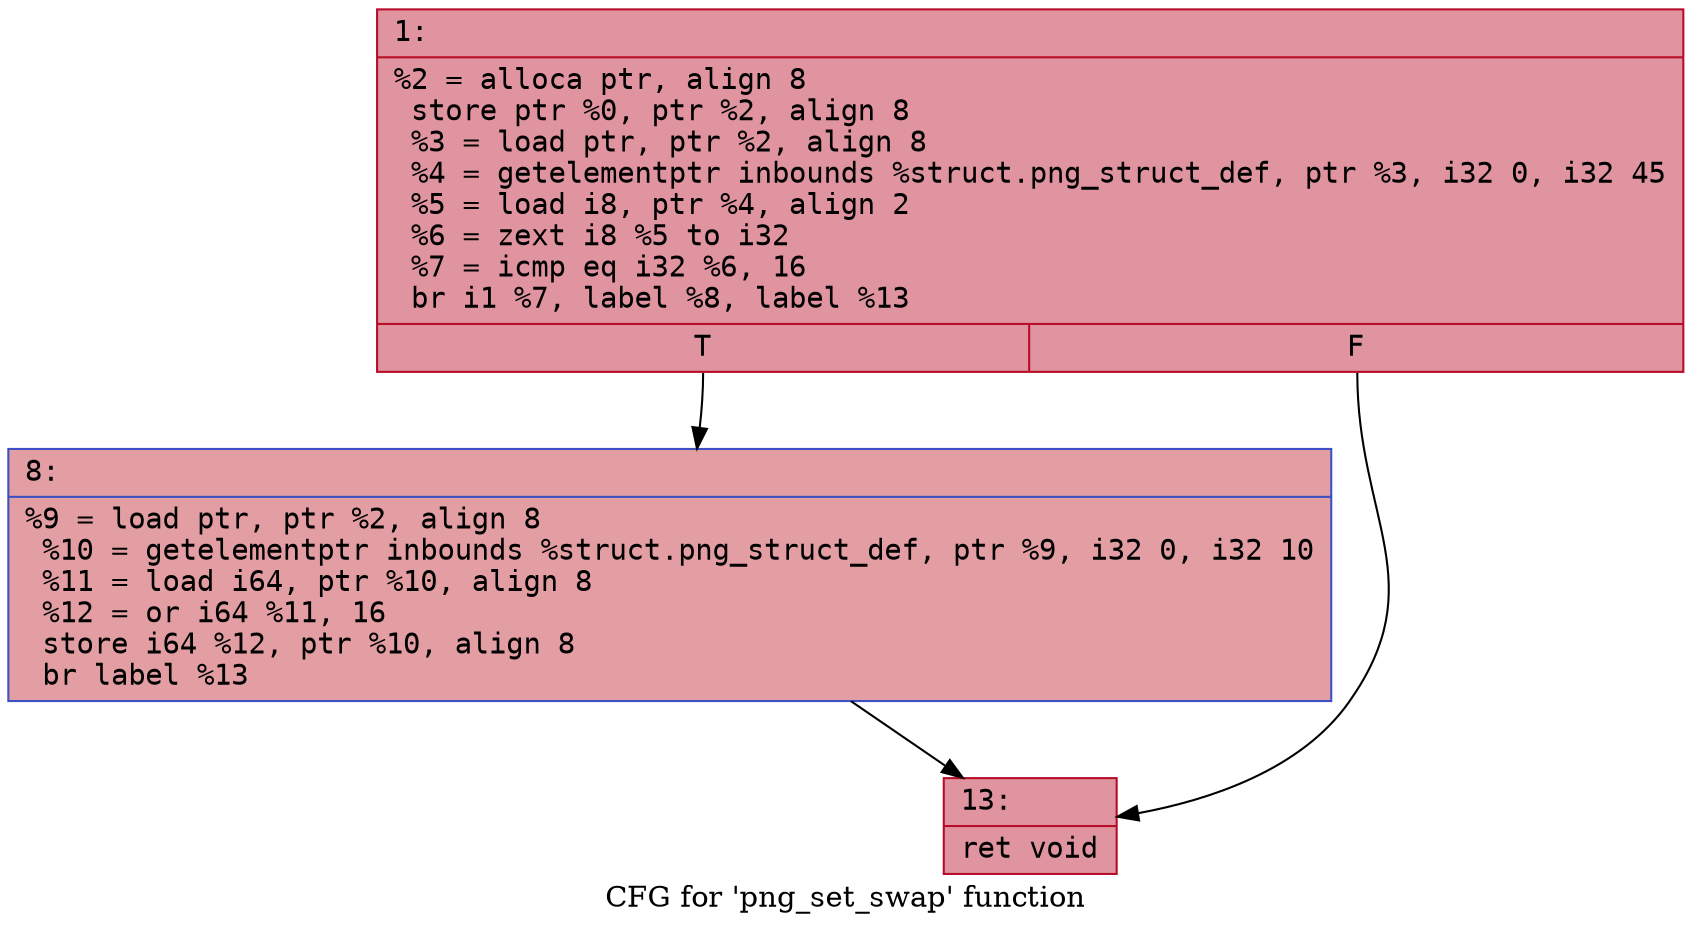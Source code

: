 digraph "CFG for 'png_set_swap' function" {
	label="CFG for 'png_set_swap' function";

	Node0x60000325e120 [shape=record,color="#b70d28ff", style=filled, fillcolor="#b70d2870" fontname="Courier",label="{1:\l|  %2 = alloca ptr, align 8\l  store ptr %0, ptr %2, align 8\l  %3 = load ptr, ptr %2, align 8\l  %4 = getelementptr inbounds %struct.png_struct_def, ptr %3, i32 0, i32 45\l  %5 = load i8, ptr %4, align 2\l  %6 = zext i8 %5 to i32\l  %7 = icmp eq i32 %6, 16\l  br i1 %7, label %8, label %13\l|{<s0>T|<s1>F}}"];
	Node0x60000325e120:s0 -> Node0x60000325e170[tooltip="1 -> 8\nProbability 50.00%" ];
	Node0x60000325e120:s1 -> Node0x60000325e1c0[tooltip="1 -> 13\nProbability 50.00%" ];
	Node0x60000325e170 [shape=record,color="#3d50c3ff", style=filled, fillcolor="#be242e70" fontname="Courier",label="{8:\l|  %9 = load ptr, ptr %2, align 8\l  %10 = getelementptr inbounds %struct.png_struct_def, ptr %9, i32 0, i32 10\l  %11 = load i64, ptr %10, align 8\l  %12 = or i64 %11, 16\l  store i64 %12, ptr %10, align 8\l  br label %13\l}"];
	Node0x60000325e170 -> Node0x60000325e1c0[tooltip="8 -> 13\nProbability 100.00%" ];
	Node0x60000325e1c0 [shape=record,color="#b70d28ff", style=filled, fillcolor="#b70d2870" fontname="Courier",label="{13:\l|  ret void\l}"];
}
